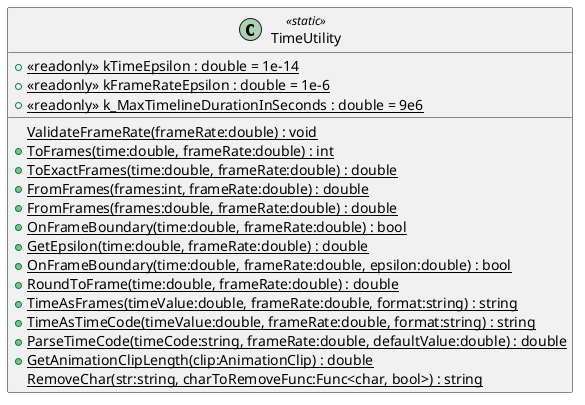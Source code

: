 @startuml
class TimeUtility <<static>> {
    + {static} <<readonly>> kTimeEpsilon : double = 1e-14
    + {static} <<readonly>> kFrameRateEpsilon : double = 1e-6
    + {static} <<readonly>> k_MaxTimelineDurationInSeconds : double = 9e6
    {static} ValidateFrameRate(frameRate:double) : void
    + {static} ToFrames(time:double, frameRate:double) : int
    + {static} ToExactFrames(time:double, frameRate:double) : double
    + {static} FromFrames(frames:int, frameRate:double) : double
    + {static} FromFrames(frames:double, frameRate:double) : double
    + {static} OnFrameBoundary(time:double, frameRate:double) : bool
    + {static} GetEpsilon(time:double, frameRate:double) : double
    + {static} OnFrameBoundary(time:double, frameRate:double, epsilon:double) : bool
    + {static} RoundToFrame(time:double, frameRate:double) : double
    + {static} TimeAsFrames(timeValue:double, frameRate:double, format:string) : string
    + {static} TimeAsTimeCode(timeValue:double, frameRate:double, format:string) : string
    + {static} ParseTimeCode(timeCode:string, frameRate:double, defaultValue:double) : double
    + {static} GetAnimationClipLength(clip:AnimationClip) : double
    {static} RemoveChar(str:string, charToRemoveFunc:Func<char, bool>) : string
}
@enduml
